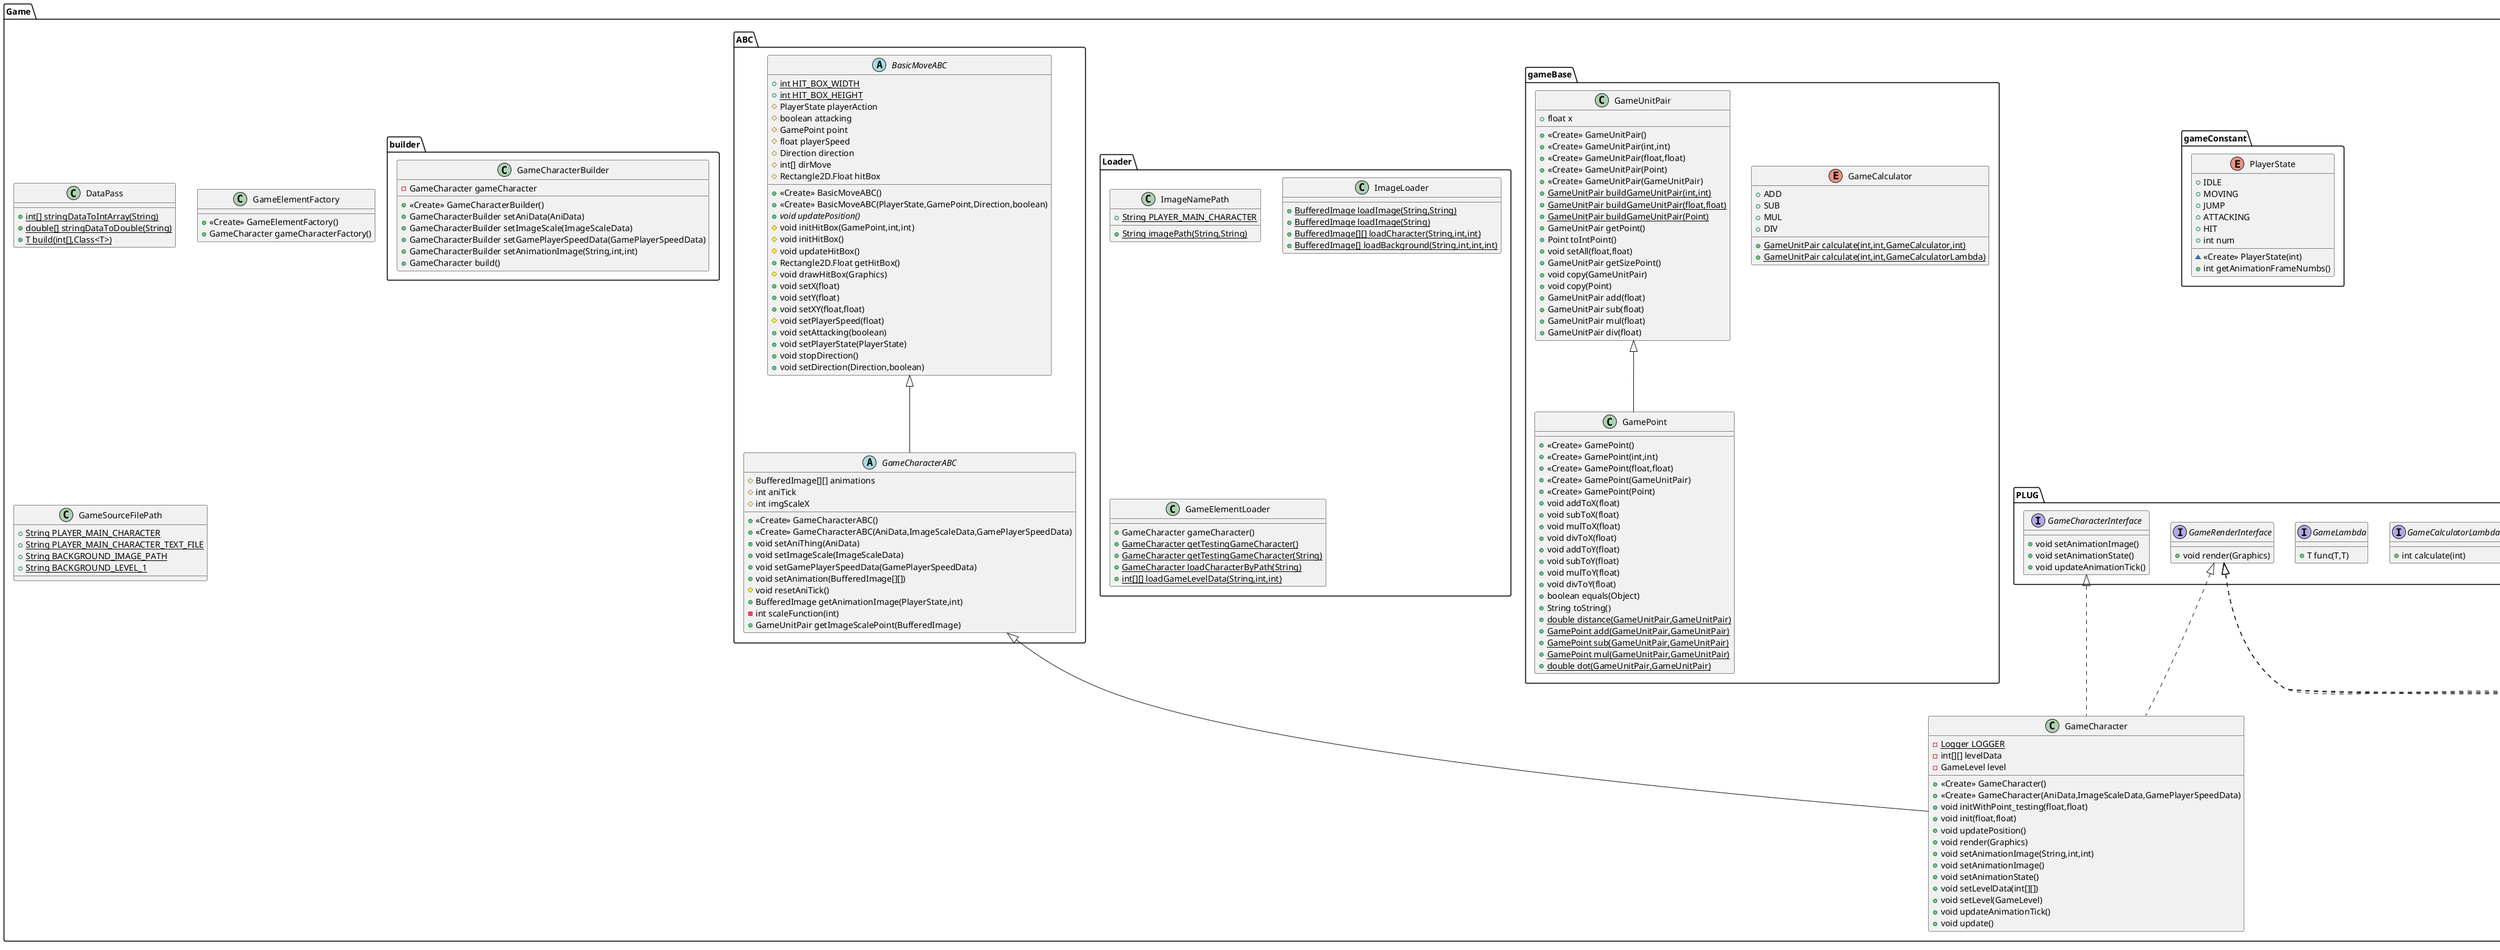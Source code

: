 @startuml
class main.Main {
+ {static} void main(String[])
}
enum base.loader.FileNameFormatter {
+  TEXT
+  IMAGE
- String fileType
~ <<Create>> FileNameFormatter(String)
+ String type()
+ {static} String of(String,FileNameFormatter)
}
enum Game.gameConstant.PlayerState {
+  IDLE
+  MOVING
+  JUMP
+  ATTACKING
+  HIT
+ int num
~ <<Create>> PlayerState(int)
+ int getAnimationFrameNumbs()
}
class com.company.Main {
+ {static} void main(String[])
}
class Game.DataPass {
+ {static} int[] stringDataToIntArray(String)
+ {static} double[] stringDataToDouble(String)
+ {static} T build(int[],Class<T>)
}
interface Game.PLUG.GameCalculatorLambda {
+ int calculate(int)
}
class main.Game {
- GameWindow gameWindow
- GamePanel gamePanel
- TranslatorTester translator
- Thread gameThread
- {static} double FPS
- {static} double UPS
- MouseInputs mouseInputs
- KeyboardInputs keyboardInputs
- {static} Logger LOGGER
+ <<Create>> Game()
- void initClasses()
- void gamePanelSetting()
+ void runGame()
+ void run()
+ TranslatorTester getTranslator()
+ void render(Graphics)
+ void windowLostFocus()
}
class logic.input.KeyboardInputs {
- Game game
+ <<Create>> KeyboardInputs(Game)
- Direction keyEventToMoveCommand(KeyEvent)
- void updatePlayerMoveState(Direction,boolean)
+ void keyTyped(KeyEvent)
+ void keyPressed(KeyEvent)
+ void keyReleased(KeyEvent)
}
enum logic.input.Direction {
+  UP
+  DOWN
+  LEFT
+  RIGHT
+  NONE
~ String cmd
~ <<Create>> Direction(String)
+ boolean isMoving()
+ int index()
}
class Game.GameElementFactory {
+ <<Create>> GameElementFactory()
+ GameCharacter gameCharacterFactory()
}
class logic.Controller.GameHelpMethods {
- {static} boolean outOfGameWindow(float,float,GameLevel)
+ {static} boolean canMoveHere(GamePoint,float,float,GameLevel)
}
class logic.input.MouseInputs {
- Game game
+ <<Create>> MouseInputs(Game)
+ void mouseDragged(MouseEvent)
+ void mouseMoved(MouseEvent)
+ void mouseClicked(MouseEvent)
+ void mousePressed(MouseEvent)
+ void mouseReleased(MouseEvent)
+ void mouseEntered(MouseEvent)
+ void mouseExited(MouseEvent)
}
enum Game.gameBase.GameCalculator {
+  ADD
+  SUB
+  MUL
+  DIV
+ {static} GameUnitPair calculate(int,int,GameCalculator,int)
+ {static} GameUnitPair calculate(int,int,GameCalculatorLambda)
}
class Game.Loader.ImageNamePath {
+ {static} String PLAYER_MAIN_CHARACTER
+ {static} String imagePath(String,String)
}
class Game.GameSourceFilePath {
+ {static} String PLAYER_MAIN_CHARACTER
+ {static} String PLAYER_MAIN_CHARACTER_TEXT_FILE
+ {static} String BACKGROUND_IMAGE_PATH
+ {static} String BACKGROUND_LEVEL_1
}
class Game.gameBase.GamePoint {
+ <<Create>> GamePoint()
+ <<Create>> GamePoint(int,int)
+ <<Create>> GamePoint(float,float)
+ <<Create>> GamePoint(GameUnitPair)
+ <<Create>> GamePoint(Point)
+ void addToX(float)
+ void subToX(float)
+ void mulToX(float)
+ void divToX(float)
+ void addToY(float)
+ void subToY(float)
+ void mulToY(float)
+ void divToY(float)
+ boolean equals(Object)
+ String toString()
+ {static} double distance(GameUnitPair,GameUnitPair)
+ {static} GamePoint add(GameUnitPair,GameUnitPair)
+ {static} GamePoint sub(GameUnitPair,GameUnitPair)
+ {static} GamePoint mul(GameUnitPair,GameUnitPair)
+ {static} double dot(GameUnitPair,GameUnitPair)
}
abstract class Game.ABC.BasicMoveABC {
+ {static} int HIT_BOX_WIDTH
+ {static} int HIT_BOX_HEIGHT
# PlayerState playerAction
# boolean attacking
# GamePoint point
# float playerSpeed
# Direction direction
# int[] dirMove
# Rectangle2D.Float hitBox
+ <<Create>> BasicMoveABC()
+ <<Create>> BasicMoveABC(PlayerState,GamePoint,Direction,boolean)
+ {abstract}void updatePosition()
# void initHitBox(GamePoint,int,int)
# void initHitBox()
# void updateHitBox()
+ Rectangle2D.Float getHitBox()
# void drawHitBox(Graphics)
+ void setX(float)
+ void setY(float)
+ void setXY(float,float)
# void setPlayerSpeed(float)
+ void setAttacking(boolean)
+ void setPlayerState(PlayerState)
+ void stopDirection()
+ void setDirection(Direction,boolean)
}
class Game.Loader.ImageLoader {
+ {static} BufferedImage loadImage(String,String)
+ {static} BufferedImage loadImage(String)
+ {static} BufferedImage[][] loadCharacter(String,int,int)
+ {static} BufferedImage[] loadBackground(String,int,int,int)
}
class gameBackground.GameLevel {
- int[][] levelData
+ <<Create>> GameLevel(int[][])
+ {static} GameLevel loadFromFile(String)
+ int getImageIndex(int,int)
+ int getImageIndex(GameUnitPair)
+ int[][] getLevel2D()
}
class GUI.Test.TranslatorTester {
- {static} Logger LOGGER
- Game game
- GameLevelManager gameMapLevelManager
- GameCharacter player
+ <<Create>> TranslatorTester(Game)
+ void updateLogic()
+ GameCharacter getPlayer()
+ void setPlayMove(Direction,boolean)
+ void render(Graphics)
+ void stopPlayerMoving()
}
class main.GamePanel {
- Game game
+ <<Create>> GamePanel(Game)
+ void paintComponent(Graphics)
+ Game getGame()
}
class GUI.Translator {
+ void render(Graphics)
}
abstract class Game.ABC.GameCharacterABC {
# BufferedImage[][] animations
# int aniTick
# int imgScaleX
+ <<Create>> GameCharacterABC()
+ <<Create>> GameCharacterABC(AniData,ImageScaleData,GamePlayerSpeedData)
+ void setAniThing(AniData)
+ void setImageScale(ImageScaleData)
+ void setGamePlayerSpeedData(GamePlayerSpeedData)
+ void setAnimation(BufferedImage[][])
# void resetAniTick()
+ BufferedImage getAnimationImage(PlayerState,int)
- int scaleFunction(int)
+ GameUnitPair getImageScalePoint(BufferedImage)
}
class Game.gameBase.GameUnitPair {
+ float x
+ <<Create>> GameUnitPair()
+ <<Create>> GameUnitPair(int,int)
+ <<Create>> GameUnitPair(float,float)
+ <<Create>> GameUnitPair(Point)
+ <<Create>> GameUnitPair(GameUnitPair)
+ {static} GameUnitPair buildGameUnitPair(int,int)
+ {static} GameUnitPair buildGameUnitPair(float,float)
+ {static} GameUnitPair buildGameUnitPair(Point)
+ GameUnitPair getPoint()
+ Point toIntPoint()
+ void setAll(float,float)
+ GameUnitPair getSizePoint()
+ void copy(GameUnitPair)
+ void copy(Point)
+ GameUnitPair add(float)
+ GameUnitPair sub(float)
+ GameUnitPair mul(float)
+ GameUnitPair div(float)
}
interface Game.PLUG.GameLambda {
+ T func(T,T)
}
class Game.builder.GameCharacterBuilder {
- GameCharacter gameCharacter
+ <<Create>> GameCharacterBuilder()
+ GameCharacterBuilder setAniData(AniData)
+ GameCharacterBuilder setImageScale(ImageScaleData)
+ GameCharacterBuilder setGamePlayerSpeedData(GamePlayerSpeedData)
+ GameCharacterBuilder setAnimationImage(String,int,int)
+ GameCharacter build()
}
class gameBackground.GameLevelManager {
+ {static} int HEIGHT_BLOCK_NUM
+ {static} int WIDTH_BLOCK_NUM
+ {static} int PIXEL
- Game game
- BufferedImage[] bgMapImage
- GameLevel gameLevel1
+ <<Create>> GameLevelManager(Game)
+ void render(Graphics)
+ GameLevel getGameLevel()
+ void update()
}
class main.Translator {
}
class Game.Loader.GameElementLoader {
+ GameCharacter gameCharacter()
+ {static} GameCharacter getTestingGameCharacter()
+ {static} GameCharacter getTestingGameCharacter(String)
+ {static} GameCharacter loadCharacterByPath(String)
+ {static} int[][] loadGameLevelData(String,int,int)
}
class main.GameWindow {
+ <<Create>> GameWindow()
+ void init(GamePanel)
+ WindowFocusListener settingWindowFocusListener(GamePanel)
}
interface Game.PLUG.GameRenderInterface {
+ void render(Graphics)
}
class Game.GameCharacter {
- {static} Logger LOGGER
- int[][] levelData
- GameLevel level
+ <<Create>> GameCharacter()
+ <<Create>> GameCharacter(AniData,ImageScaleData,GamePlayerSpeedData)
+ void initWithPoint_testing(float,float)
+ void init(float,float)
+ void updatePosition()
+ void render(Graphics)
+ void setAnimationImage(String,int,int)
+ void setAnimationImage()
+ void setAnimationState()
+ void setLevelData(int[][])
+ void setLevel(GameLevel)
+ void updateAnimationTick()
+ void update()
}
interface Game.PLUG.GameCharacterInterface {
+ void setAnimationImage()
+ void setAnimationState()
+ void updateAnimationTick()
}
class base.loader.BaseLoader {
+ {static} InputStream loadFile(Object,String)
+ {static} InputStream loadFile(Class<T>,String)
+ {static} BufferedImage convertToImage(InputStream)
+ {static} BufferedImage loadImage(Class<T>,String)
+ {static} URI getURI(Class<T>,String)
+ {static} List<String> loadTextFile(Class<T>,String)
}
class base.BaseGameConstant {
+ {static} int TILES_DEFAULT_SIZE
+ {static} float SCALE
+ {static} int TILES_IN_WIDTH
+ {static} int TILES_IN_HEIGHT
+ {static} int TILES_SIZE
+ {static} int GAME_WIDTH
+ {static} int GAME_HEIGHT
}


main.Runnable <|.. main.Game
Game.PLUG.GameRenderInterface <|.. main.Game
base.BaseGameConstant <|-- main.Game
java.awt.event.KeyListener <|.. logic.input.KeyboardInputs
java.awt.event.MouseListener <|.. logic.input.MouseInputs
java.awt.event.MouseMotionListener <|.. logic.input.MouseInputs
Game.gameBase.GameUnitPair <|-- Game.gameBase.GamePoint
Game.PLUG.GameRenderInterface <|.. GUI.Test.TranslatorTester
javax.swing.JPanel <|-- main.GamePanel
Game.PLUG.GameRenderInterface <|.. GUI.Translator
Game.ABC.BasicMoveABC <|-- Game.ABC.GameCharacterABC
Game.PLUG.GameRenderInterface <|.. gameBackground.GameLevelManager
javax.swing.JFrame <|-- main.GameWindow
Game.PLUG.GameCharacterInterface <|.. Game.GameCharacter
Game.PLUG.GameRenderInterface <|.. Game.GameCharacter
Game.ABC.GameCharacterABC <|-- Game.GameCharacter
@enduml